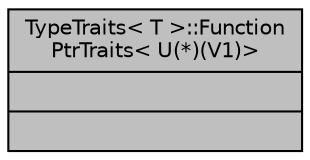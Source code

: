 digraph "TypeTraits&lt; T &gt;::FunctionPtrTraits&lt; U(*)(V1)&gt;"
{
  edge [fontname="Helvetica",fontsize="10",labelfontname="Helvetica",labelfontsize="10"];
  node [fontname="Helvetica",fontsize="10",shape=record];
  Node1 [label="{TypeTraits\< T \>::Function\lPtrTraits\< U(*)(V1)\>\n||}",height=0.2,width=0.4,color="black", fillcolor="grey75", style="filled", fontcolor="black"];
}
